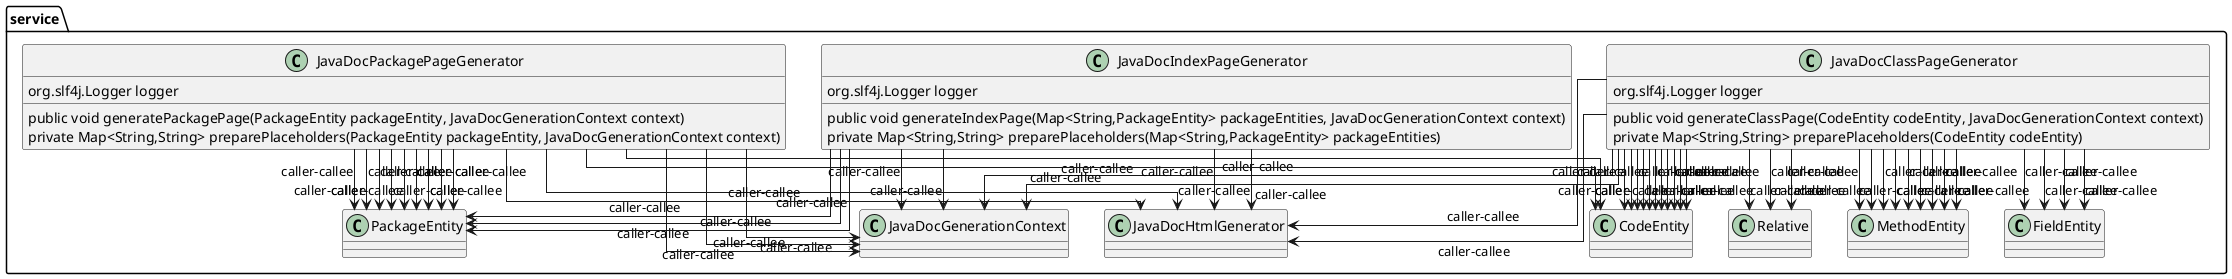 @startuml
skinparam linetype Ortho
package service {
class JavaDocClassPageGenerator {
    org.slf4j.Logger logger
    public void generateClassPage(CodeEntity codeEntity, JavaDocGenerationContext context)
    private Map<String,String> preparePlaceholders(CodeEntity codeEntity)
}
JavaDocClassPageGenerator --> JavaDocGenerationContext : caller-callee
JavaDocClassPageGenerator --> JavaDocHtmlGenerator : caller-callee
JavaDocClassPageGenerator --> JavaDocGenerationContext : caller-callee
JavaDocClassPageGenerator --> CodeEntity : caller-callee
JavaDocClassPageGenerator --> JavaDocHtmlGenerator : caller-callee
JavaDocClassPageGenerator --> CodeEntity : caller-callee
JavaDocClassPageGenerator --> CodeEntity : caller-callee
JavaDocClassPageGenerator --> CodeEntity : caller-callee
JavaDocClassPageGenerator --> MethodEntity : caller-callee
JavaDocClassPageGenerator --> MethodEntity : caller-callee
JavaDocClassPageGenerator --> MethodEntity : caller-callee
JavaDocClassPageGenerator --> MethodEntity : caller-callee
JavaDocClassPageGenerator --> CodeEntity : caller-callee
JavaDocClassPageGenerator --> MethodEntity : caller-callee
JavaDocClassPageGenerator --> MethodEntity : caller-callee
JavaDocClassPageGenerator --> MethodEntity : caller-callee
JavaDocClassPageGenerator --> MethodEntity : caller-callee
JavaDocClassPageGenerator --> MethodEntity : caller-callee
JavaDocClassPageGenerator --> CodeEntity : caller-callee
JavaDocClassPageGenerator --> FieldEntity : caller-callee
JavaDocClassPageGenerator --> FieldEntity : caller-callee
JavaDocClassPageGenerator --> FieldEntity : caller-callee
JavaDocClassPageGenerator --> FieldEntity : caller-callee
JavaDocClassPageGenerator --> CodeEntity : caller-callee
JavaDocClassPageGenerator --> Relative : caller-callee
JavaDocClassPageGenerator --> CodeEntity : caller-callee
JavaDocClassPageGenerator --> Relative : caller-callee
JavaDocClassPageGenerator --> Relative : caller-callee
JavaDocClassPageGenerator --> CodeEntity : caller-callee
JavaDocClassPageGenerator --> CodeEntity : caller-callee
JavaDocClassPageGenerator --> CodeEntity : caller-callee
class JavaDocIndexPageGenerator {
    org.slf4j.Logger logger
    public void generateIndexPage(Map<String,PackageEntity> packageEntities, JavaDocGenerationContext context)
    private Map<String,String> preparePlaceholders(Map<String,PackageEntity> packageEntities)
}
JavaDocIndexPageGenerator --> JavaDocGenerationContext : caller-callee
JavaDocIndexPageGenerator --> JavaDocHtmlGenerator : caller-callee
JavaDocIndexPageGenerator --> JavaDocGenerationContext : caller-callee
JavaDocIndexPageGenerator --> JavaDocHtmlGenerator : caller-callee
JavaDocIndexPageGenerator --> PackageEntity : caller-callee
JavaDocIndexPageGenerator --> PackageEntity : caller-callee
JavaDocIndexPageGenerator --> PackageEntity : caller-callee
class JavaDocPackagePageGenerator {
    org.slf4j.Logger logger
    public void generatePackagePage(PackageEntity packageEntity, JavaDocGenerationContext context)
    private Map<String,String> preparePlaceholders(PackageEntity packageEntity, JavaDocGenerationContext context)
}
JavaDocPackagePageGenerator --> JavaDocGenerationContext : caller-callee
JavaDocPackagePageGenerator --> JavaDocHtmlGenerator : caller-callee
JavaDocPackagePageGenerator --> JavaDocGenerationContext : caller-callee
JavaDocPackagePageGenerator --> PackageEntity : caller-callee
JavaDocPackagePageGenerator --> JavaDocHtmlGenerator : caller-callee
JavaDocPackagePageGenerator --> PackageEntity : caller-callee
JavaDocPackagePageGenerator --> PackageEntity : caller-callee
JavaDocPackagePageGenerator --> CodeEntity : caller-callee
JavaDocPackagePageGenerator --> CodeEntity : caller-callee
JavaDocPackagePageGenerator --> PackageEntity : caller-callee
JavaDocPackagePageGenerator --> PackageEntity : caller-callee
JavaDocPackagePageGenerator --> PackageEntity : caller-callee
JavaDocPackagePageGenerator --> PackageEntity : caller-callee
JavaDocPackagePageGenerator --> PackageEntity : caller-callee
JavaDocPackagePageGenerator --> PackageEntity : caller-callee
JavaDocPackagePageGenerator --> JavaDocGenerationContext : caller-callee
}
@enduml
